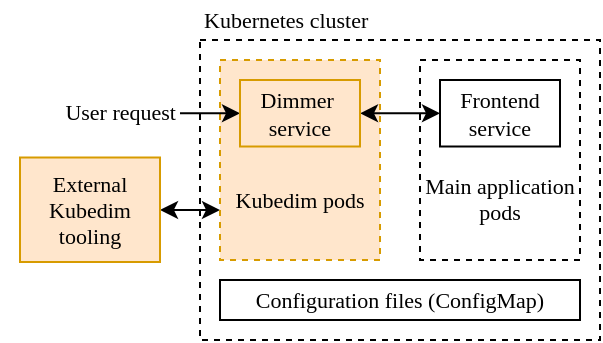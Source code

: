 <mxfile version="14.6.11" type="github">
  <diagram id="whum5KUoKy-AiShSeKjw" name="Page-1">
    <mxGraphModel dx="825" dy="449" grid="1" gridSize="10" guides="1" tooltips="1" connect="1" arrows="1" fold="1" page="1" pageScale="1" pageWidth="1169" pageHeight="827" math="0" shadow="0">
      <root>
        <mxCell id="0" />
        <mxCell id="1" parent="0" />
        <mxCell id="RGRaosRDjEecpVJzn8C8-1" value="" style="rounded=0;whiteSpace=wrap;html=1;dashed=1;" parent="1" vertex="1">
          <mxGeometry x="190" y="360" width="200" height="150" as="geometry" />
        </mxCell>
        <mxCell id="RGRaosRDjEecpVJzn8C8-15" value="&lt;font face=&quot;Georgia&quot;&gt;&lt;br&gt;&lt;br&gt;&lt;br&gt;Main application pods&lt;/font&gt;" style="rounded=0;whiteSpace=wrap;html=1;dashed=1;fontSize=11;" parent="1" vertex="1">
          <mxGeometry x="300" y="370" width="80" height="100" as="geometry" />
        </mxCell>
        <mxCell id="_Ayf1mEcmFj8QKP9Nj1w-10" style="edgeStyle=orthogonalEdgeStyle;rounded=0;orthogonalLoop=1;jettySize=auto;html=1;entryX=0;entryY=0.75;entryDx=0;entryDy=0;startArrow=classic;startFill=1;endArrow=classic;endFill=1;" edge="1" parent="1" source="RGRaosRDjEecpVJzn8C8-24" target="_Ayf1mEcmFj8QKP9Nj1w-1">
          <mxGeometry relative="1" as="geometry" />
        </mxCell>
        <mxCell id="RGRaosRDjEecpVJzn8C8-24" value="&lt;font face=&quot;Georgia&quot;&gt;External Kubedim tooling&lt;br&gt;&lt;/font&gt;" style="rounded=0;whiteSpace=wrap;html=1;fillColor=#ffe6cc;strokeColor=#d79b00;fontSize=11;" parent="1" vertex="1">
          <mxGeometry x="100" y="418.75" width="70" height="52.25" as="geometry" />
        </mxCell>
        <mxCell id="T9op1pWDXtT6hMXo4TAV-1" value="&lt;font face=&quot;Georgia&quot; style=&quot;font-size: 11px&quot;&gt;Kubernetes cluster&lt;/font&gt;" style="text;html=1;strokeColor=none;fillColor=none;align=left;verticalAlign=middle;whiteSpace=wrap;rounded=0;dashed=1;fontSize=11;" parent="1" vertex="1">
          <mxGeometry x="190" y="340" width="110" height="20" as="geometry" />
        </mxCell>
        <mxCell id="T9op1pWDXtT6hMXo4TAV-2" value="&lt;font face=&quot;Georgia&quot; style=&quot;font-size: 11px&quot;&gt;Configuration files (ConfigMap)&lt;/font&gt;" style="rounded=0;whiteSpace=wrap;html=1;" parent="1" vertex="1">
          <mxGeometry x="200" y="480" width="180" height="20" as="geometry" />
        </mxCell>
        <mxCell id="_Ayf1mEcmFj8QKP9Nj1w-1" value="&lt;font face=&quot;Georgia&quot;&gt;&lt;br&gt;&lt;br&gt;&lt;br&gt;Kubedim pods&lt;/font&gt;" style="rounded=0;whiteSpace=wrap;html=1;dashed=1;fontSize=11;fillColor=#ffe6cc;strokeColor=#d79b00;" vertex="1" parent="1">
          <mxGeometry x="200" y="370" width="80" height="100" as="geometry" />
        </mxCell>
        <mxCell id="_Ayf1mEcmFj8QKP9Nj1w-5" style="edgeStyle=orthogonalEdgeStyle;rounded=0;orthogonalLoop=1;jettySize=auto;html=1;startArrow=classic;startFill=1;endArrow=none;endFill=0;" edge="1" parent="1" source="_Ayf1mEcmFj8QKP9Nj1w-2">
          <mxGeometry relative="1" as="geometry">
            <mxPoint x="180" y="396.625" as="targetPoint" />
          </mxGeometry>
        </mxCell>
        <mxCell id="_Ayf1mEcmFj8QKP9Nj1w-6" style="edgeStyle=orthogonalEdgeStyle;rounded=0;orthogonalLoop=1;jettySize=auto;html=1;entryX=0;entryY=0.5;entryDx=0;entryDy=0;startArrow=classic;startFill=1;endArrow=classic;endFill=1;" edge="1" parent="1" source="_Ayf1mEcmFj8QKP9Nj1w-2" target="_Ayf1mEcmFj8QKP9Nj1w-3">
          <mxGeometry relative="1" as="geometry" />
        </mxCell>
        <mxCell id="_Ayf1mEcmFj8QKP9Nj1w-2" value="&lt;font face=&quot;Georgia&quot;&gt;Dimmer&amp;nbsp;&lt;br&gt;service&lt;br&gt;&lt;/font&gt;" style="rounded=0;whiteSpace=wrap;html=1;fillColor=#ffe6cc;strokeColor=#d79b00;fontSize=11;" vertex="1" parent="1">
          <mxGeometry x="210" y="380" width="60" height="33.25" as="geometry" />
        </mxCell>
        <mxCell id="_Ayf1mEcmFj8QKP9Nj1w-3" value="&lt;font face=&quot;Georgia&quot;&gt;Frontend&lt;br&gt;service&lt;br&gt;&lt;/font&gt;" style="rounded=0;whiteSpace=wrap;html=1;fontSize=11;" vertex="1" parent="1">
          <mxGeometry x="310" y="380" width="60" height="33.25" as="geometry" />
        </mxCell>
        <mxCell id="_Ayf1mEcmFj8QKP9Nj1w-11" value="&lt;font face=&quot;Georgia&quot; style=&quot;font-size: 11px&quot;&gt;User request&lt;/font&gt;" style="text;html=1;strokeColor=none;fillColor=none;align=right;verticalAlign=middle;whiteSpace=wrap;rounded=0;dashed=1;fontSize=11;" vertex="1" parent="1">
          <mxGeometry x="90" y="385.62" width="90" height="20" as="geometry" />
        </mxCell>
      </root>
    </mxGraphModel>
  </diagram>
</mxfile>
